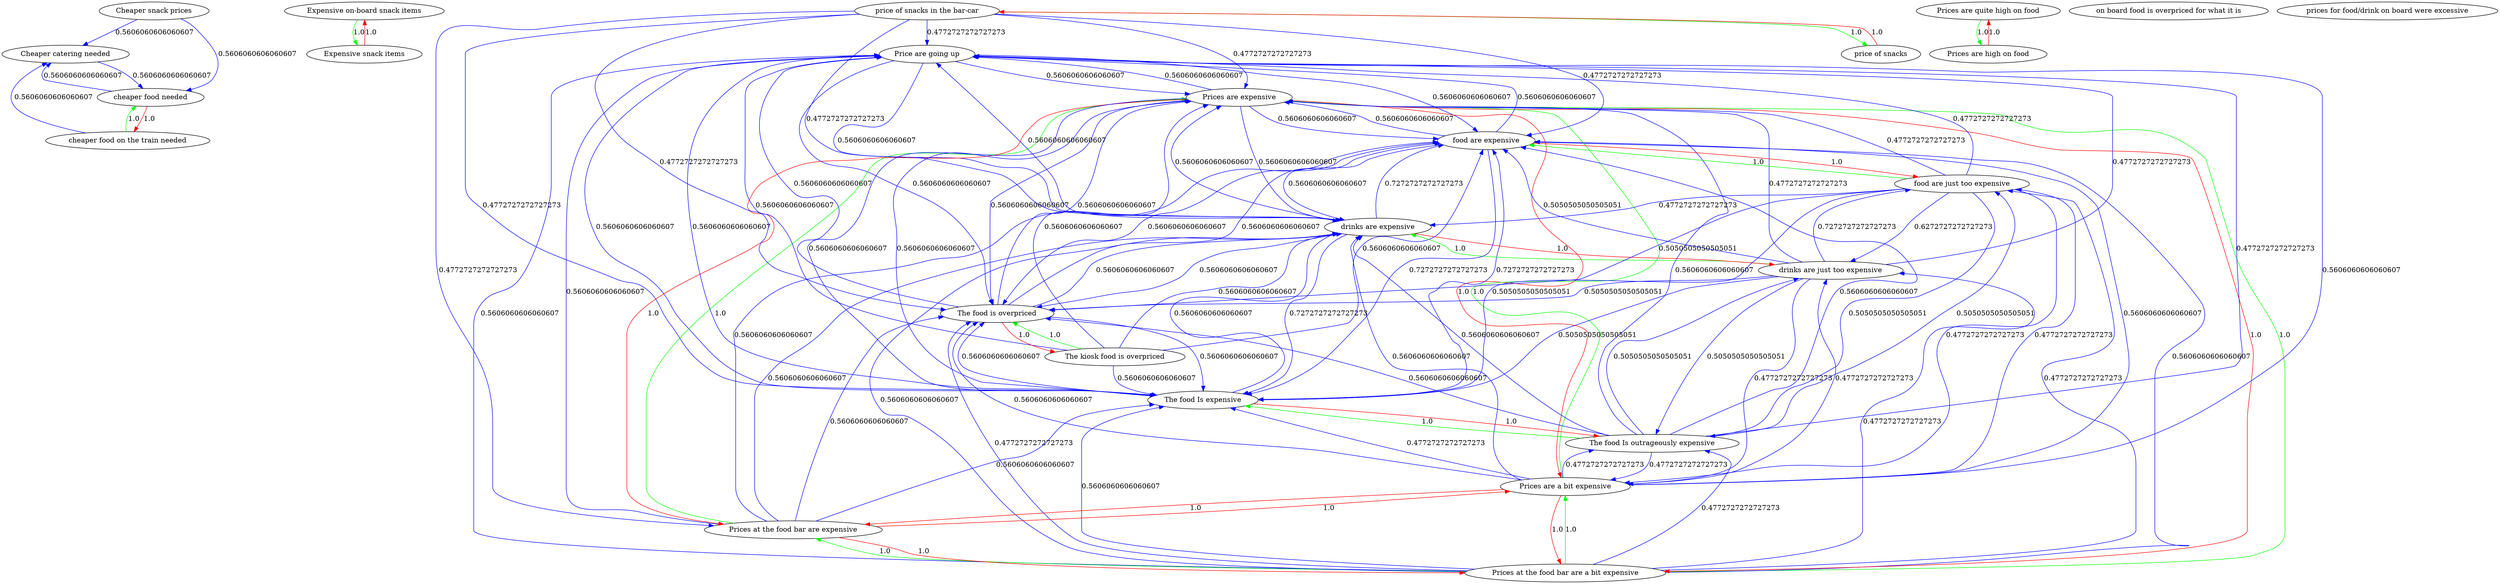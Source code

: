 digraph rawGraph {
"Cheaper catering needed";"Cheaper snack prices";"Expensive on-board snack items";"Expensive snack items";"Price are going up";"Prices are quite high on food";"Prices are high on food";"Prices at the food bar are a bit expensive";"Prices at the food bar are expensive";"Prices are expensive";"Prices are a bit expensive";"The food Is outrageously expensive";"The food Is expensive";"The kiosk food is overpriced";"The food is overpriced";"cheaper food on the train needed";"cheaper food needed";"drinks are just too expensive";"drinks are expensive";"food are just too expensive";"food are expensive";"on board food is overpriced for what it is";"price of snacks in the bar-car";"price of snacks";"prices for food/drink on board were excessive";"Expensive on-board snack items" -> "Expensive snack items" [label=1.0] [color=green]
"Expensive snack items" -> "Expensive on-board snack items" [label=1.0] [color=red]
"Prices are quite high on food" -> "Prices are high on food" [label=1.0] [color=green]
"Prices are high on food" -> "Prices are quite high on food" [label=1.0] [color=red]
"Prices at the food bar are a bit expensive" -> "Prices at the food bar are expensive" [label=1.0] [color=green]
"Prices at the food bar are expensive" -> "Prices are expensive" [label=1.0] [color=green]
"Prices at the food bar are a bit expensive" -> "Prices are a bit expensive" [label=1.0] [color=green]
"Prices are a bit expensive" -> "Prices are expensive" [label=1.0] [color=green]
"Prices at the food bar are a bit expensive" -> "Prices are expensive" [label=1.0] [color=green]
"Prices at the food bar are expensive" -> "Prices at the food bar are a bit expensive" [label=1.0] [color=red]
"Prices at the food bar are expensive" -> "Prices are a bit expensive" [label=1.0] [color=red]
"Prices are expensive" -> "Prices at the food bar are a bit expensive" [label=1.0] [color=red]
"Prices are expensive" -> "Prices at the food bar are expensive" [label=1.0] [color=red]
"Prices are expensive" -> "Prices are a bit expensive" [label=1.0] [color=red]
"Prices are a bit expensive" -> "Prices at the food bar are a bit expensive" [label=1.0] [color=red]
"Prices are a bit expensive" -> "Prices at the food bar are expensive" [label=1.0] [color=red]
"Prices are expensive" -> "Price are going up" [label=0.5606060606060607] [color=blue]
"Price are going up" -> "Prices are expensive" [label=0.5606060606060607] [color=blue]
"The food Is outrageously expensive" -> "The food Is expensive" [label=1.0] [color=green]
"The food Is expensive" -> "The food Is outrageously expensive" [label=1.0] [color=red]
"Prices are expensive" -> "The food Is expensive" [label=0.5606060606060607] [color=blue]
"The food Is expensive" -> "Prices are expensive" [label=0.5606060606060607] [color=blue]
"Prices are a bit expensive" -> "The food Is outrageously expensive" [label=0.4772727272727273] [color=blue]
"The food Is outrageously expensive" -> "Prices are a bit expensive" [label=0.4772727272727273] [color=blue]
"The kiosk food is overpriced" -> "The food is overpriced" [label=1.0] [color=green]
"The food is overpriced" -> "The kiosk food is overpriced" [label=1.0] [color=red]
"The food is overpriced" -> "The food Is expensive" [label=0.5606060606060607] [color=blue]
"The food Is expensive" -> "The food is overpriced" [label=0.5606060606060607] [color=blue]
"cheaper food on the train needed" -> "cheaper food needed" [label=1.0] [color=green]
"cheaper food needed" -> "cheaper food on the train needed" [label=1.0] [color=red]
"cheaper food needed" -> "Cheaper catering needed" [label=0.5606060606060607] [color=blue]
"Cheaper catering needed" -> "cheaper food needed" [label=0.5606060606060607] [color=blue]
"Cheaper snack prices" -> "cheaper food needed" [label=0.5606060606060607] [color=blue]
"drinks are just too expensive" -> "drinks are expensive" [label=1.0] [color=green]
"drinks are expensive" -> "drinks are just too expensive" [label=1.0] [color=red]
"drinks are expensive" -> "The food is overpriced" [label=0.5606060606060607] [color=blue]
"The food Is expensive" -> "drinks are expensive" [label=0.5606060606060607] [color=blue]
"drinks are expensive" -> "The food Is expensive" [label=0.7272727272727273] [color=blue]
"drinks are just too expensive" -> "The food Is outrageously expensive" [label=0.5050505050505051] [color=blue]
"Prices are expensive" -> "drinks are expensive" [label=0.5606060606060607] [color=blue]
"drinks are expensive" -> "Prices are expensive" [label=0.5606060606060607] [color=blue]
"food are just too expensive" -> "food are expensive" [label=1.0] [color=green]
"food are expensive" -> "food are just too expensive" [label=1.0] [color=red]
"food are expensive" -> "The food is overpriced" [label=0.5606060606060607] [color=blue]
"The food is overpriced" -> "food are expensive" [label=0.5606060606060607] [color=blue]
"food are expensive" -> "The food Is expensive" [label=0.7272727272727273] [color=blue]
"The food Is expensive" -> "food are expensive" [label=0.7272727272727273] [color=blue]
"The food Is outrageously expensive" -> "food are just too expensive" [label=0.5050505050505051] [color=blue]
"food are just too expensive" -> "The food Is outrageously expensive" [label=0.5050505050505051] [color=blue]
"Prices are expensive" -> "food are expensive" [label=0.5606060606060607] [color=blue]
"food are expensive" -> "Prices are expensive" [label=0.5606060606060607] [color=blue]
"food are expensive" -> "drinks are expensive" [label=0.5606060606060607] [color=blue]
"drinks are expensive" -> "food are expensive" [label=0.7272727272727273] [color=blue]
"drinks are just too expensive" -> "food are just too expensive" [label=0.7272727272727273] [color=blue]
"food are just too expensive" -> "drinks are just too expensive" [label=0.6272727272727273] [color=blue]
"price of snacks in the bar-car" -> "price of snacks" [label=1.0] [color=green]
"price of snacks" -> "price of snacks in the bar-car" [label=1.0] [color=red]
"price of snacks in the bar-car" -> "Prices at the food bar are expensive" [label=0.4772727272727273] [color=blue]
"Cheaper snack prices" -> "Cheaper catering needed" [label=0.5606060606060607] [color=blue]
"Price are going up" -> "The food Is expensive" [label=0.5606060606060607] [color=blue]
"Price are going up" -> "food are expensive" [label=0.5606060606060607] [color=blue]
"Price are going up" -> "drinks are expensive" [label=0.5606060606060607] [color=blue]
"Prices at the food bar are a bit expensive" -> "The food Is expensive" [label=0.5606060606060607] [color=blue]
"Prices at the food bar are a bit expensive" -> "food are expensive" [label=0.5606060606060607] [color=blue]
"Prices at the food bar are a bit expensive" -> "The food Is outrageously expensive" [label=0.4772727272727273] [color=blue]
"Prices at the food bar are a bit expensive" -> "Price are going up" [label=0.5606060606060607] [color=blue]
"Prices at the food bar are a bit expensive" -> "drinks are expensive" [label=0.5606060606060607] [color=blue]
"Prices at the food bar are expensive" -> "The food Is expensive" [label=0.5606060606060607] [color=blue]
"Prices at the food bar are expensive" -> "food are expensive" [label=0.5606060606060607] [color=blue]
"Prices at the food bar are expensive" -> "Price are going up" [label=0.5606060606060607] [color=blue]
"Prices at the food bar are expensive" -> "drinks are expensive" [label=0.5606060606060607] [color=blue]
"Prices are expensive" -> "The food is overpriced" [label=0.5606060606060607] [color=blue]
"Prices are a bit expensive" -> "The food is overpriced" [label=0.5606060606060607] [color=blue]
"Prices are a bit expensive" -> "food are expensive" [label=0.5606060606060607] [color=blue]
"Prices are a bit expensive" -> "The food Is expensive" [label=0.4772727272727273] [color=blue]
"Prices are a bit expensive" -> "food are just too expensive" [label=0.4772727272727273] [color=blue]
"Prices are a bit expensive" -> "Price are going up" [label=0.5606060606060607] [color=blue]
"Prices are a bit expensive" -> "drinks are expensive" [label=0.5606060606060607] [color=blue]
"The food Is outrageously expensive" -> "The food is overpriced" [label=0.5606060606060607] [color=blue]
"The food Is outrageously expensive" -> "food are expensive" [label=0.5606060606060607] [color=blue]
"The food Is outrageously expensive" -> "Prices are expensive" [label=0.5606060606060607] [color=blue]
"The food Is outrageously expensive" -> "Price are going up" [label=0.4772727272727273] [color=blue]
"The food Is outrageously expensive" -> "drinks are just too expensive" [label=0.5050505050505051] [color=blue]
"The food Is outrageously expensive" -> "drinks are expensive" [label=0.5606060606060607] [color=blue]
"The food Is expensive" -> "Price are going up" [label=0.5606060606060607] [color=blue]
"The kiosk food is overpriced" -> "The food Is expensive" [label=0.5606060606060607] [color=blue]
"The kiosk food is overpriced" -> "food are expensive" [label=0.5606060606060607] [color=blue]
"The food is overpriced" -> "Prices are expensive" [label=0.5606060606060607] [color=blue]
"The food is overpriced" -> "Price are going up" [label=0.5606060606060607] [color=blue]
"The food is overpriced" -> "drinks are expensive" [label=0.5606060606060607] [color=blue]
"cheaper food on the train needed" -> "Cheaper catering needed" [label=0.5606060606060607] [color=blue]
"drinks are just too expensive" -> "The food is overpriced" [label=0.5050505050505051] [color=blue]
"drinks are just too expensive" -> "The food Is expensive" [label=0.5050505050505051] [color=blue]
"drinks are just too expensive" -> "food are expensive" [label=0.5050505050505051] [color=blue]
"drinks are just too expensive" -> "Prices are a bit expensive" [label=0.4772727272727273] [color=blue]
"drinks are just too expensive" -> "Prices are expensive" [label=0.4772727272727273] [color=blue]
"drinks are just too expensive" -> "Price are going up" [label=0.4772727272727273] [color=blue]
"drinks are expensive" -> "Price are going up" [label=0.5606060606060607] [color=blue]
"food are just too expensive" -> "The food is overpriced" [label=0.5050505050505051] [color=blue]
"food are just too expensive" -> "The food Is expensive" [label=0.5050505050505051] [color=blue]
"food are just too expensive" -> "Prices are a bit expensive" [label=0.4772727272727273] [color=blue]
"food are just too expensive" -> "Prices are expensive" [label=0.4772727272727273] [color=blue]
"food are just too expensive" -> "Price are going up" [label=0.4772727272727273] [color=blue]
"food are just too expensive" -> "drinks are expensive" [label=0.4772727272727273] [color=blue]
"food are expensive" -> "Price are going up" [label=0.5606060606060607] [color=blue]
"price of snacks in the bar-car" -> "The food Is expensive" [label=0.4772727272727273] [color=blue]
"price of snacks in the bar-car" -> "food are expensive" [label=0.4772727272727273] [color=blue]
"price of snacks in the bar-car" -> "Prices are expensive" [label=0.4772727272727273] [color=blue]
"price of snacks in the bar-car" -> "Price are going up" [label=0.4772727272727273] [color=blue]
"price of snacks in the bar-car" -> "drinks are expensive" [label=0.4772727272727273] [color=blue]
"Price are going up" -> "The food is overpriced" [label=0.5606060606060607] [color=blue]
"Prices at the food bar are a bit expensive" -> "The food is overpriced" [label=0.4772727272727273] [color=blue]
"Prices at the food bar are a bit expensive" -> "food are just too expensive" [label=0.4772727272727273] [color=blue]
"Prices at the food bar are a bit expensive" -> "drinks are just too expensive" [label=0.4772727272727273] [color=blue]
"Prices at the food bar are expensive" -> "The food is overpriced" [label=0.5606060606060607] [color=blue]
"Prices are a bit expensive" -> "drinks are just too expensive" [label=0.4772727272727273] [color=blue]
"The kiosk food is overpriced" -> "Prices are expensive" [label=0.5606060606060607] [color=blue]
"The kiosk food is overpriced" -> "Price are going up" [label=0.5606060606060607] [color=blue]
"The kiosk food is overpriced" -> "drinks are expensive" [label=0.5606060606060607] [color=blue]
"price of snacks in the bar-car" -> "The food is overpriced" [label=0.4772727272727273] [color=blue]
}